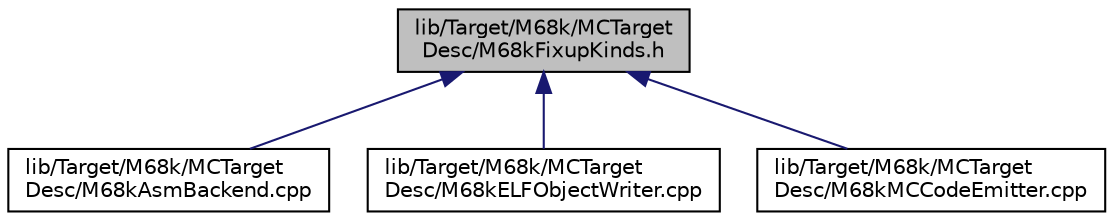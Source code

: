 digraph "lib/Target/M68k/MCTargetDesc/M68kFixupKinds.h"
{
 // LATEX_PDF_SIZE
  bgcolor="transparent";
  edge [fontname="Helvetica",fontsize="10",labelfontname="Helvetica",labelfontsize="10"];
  node [fontname="Helvetica",fontsize="10",shape=record];
  Node1 [label="lib/Target/M68k/MCTarget\lDesc/M68kFixupKinds.h",height=0.2,width=0.4,color="black", fillcolor="grey75", style="filled", fontcolor="black",tooltip=" "];
  Node1 -> Node2 [dir="back",color="midnightblue",fontsize="10",style="solid",fontname="Helvetica"];
  Node2 [label="lib/Target/M68k/MCTarget\lDesc/M68kAsmBackend.cpp",height=0.2,width=0.4,color="black",URL="$M68kAsmBackend_8cpp.html",tooltip=" "];
  Node1 -> Node3 [dir="back",color="midnightblue",fontsize="10",style="solid",fontname="Helvetica"];
  Node3 [label="lib/Target/M68k/MCTarget\lDesc/M68kELFObjectWriter.cpp",height=0.2,width=0.4,color="black",URL="$M68kELFObjectWriter_8cpp.html",tooltip=" "];
  Node1 -> Node4 [dir="back",color="midnightblue",fontsize="10",style="solid",fontname="Helvetica"];
  Node4 [label="lib/Target/M68k/MCTarget\lDesc/M68kMCCodeEmitter.cpp",height=0.2,width=0.4,color="black",URL="$M68kMCCodeEmitter_8cpp.html",tooltip=" "];
}
